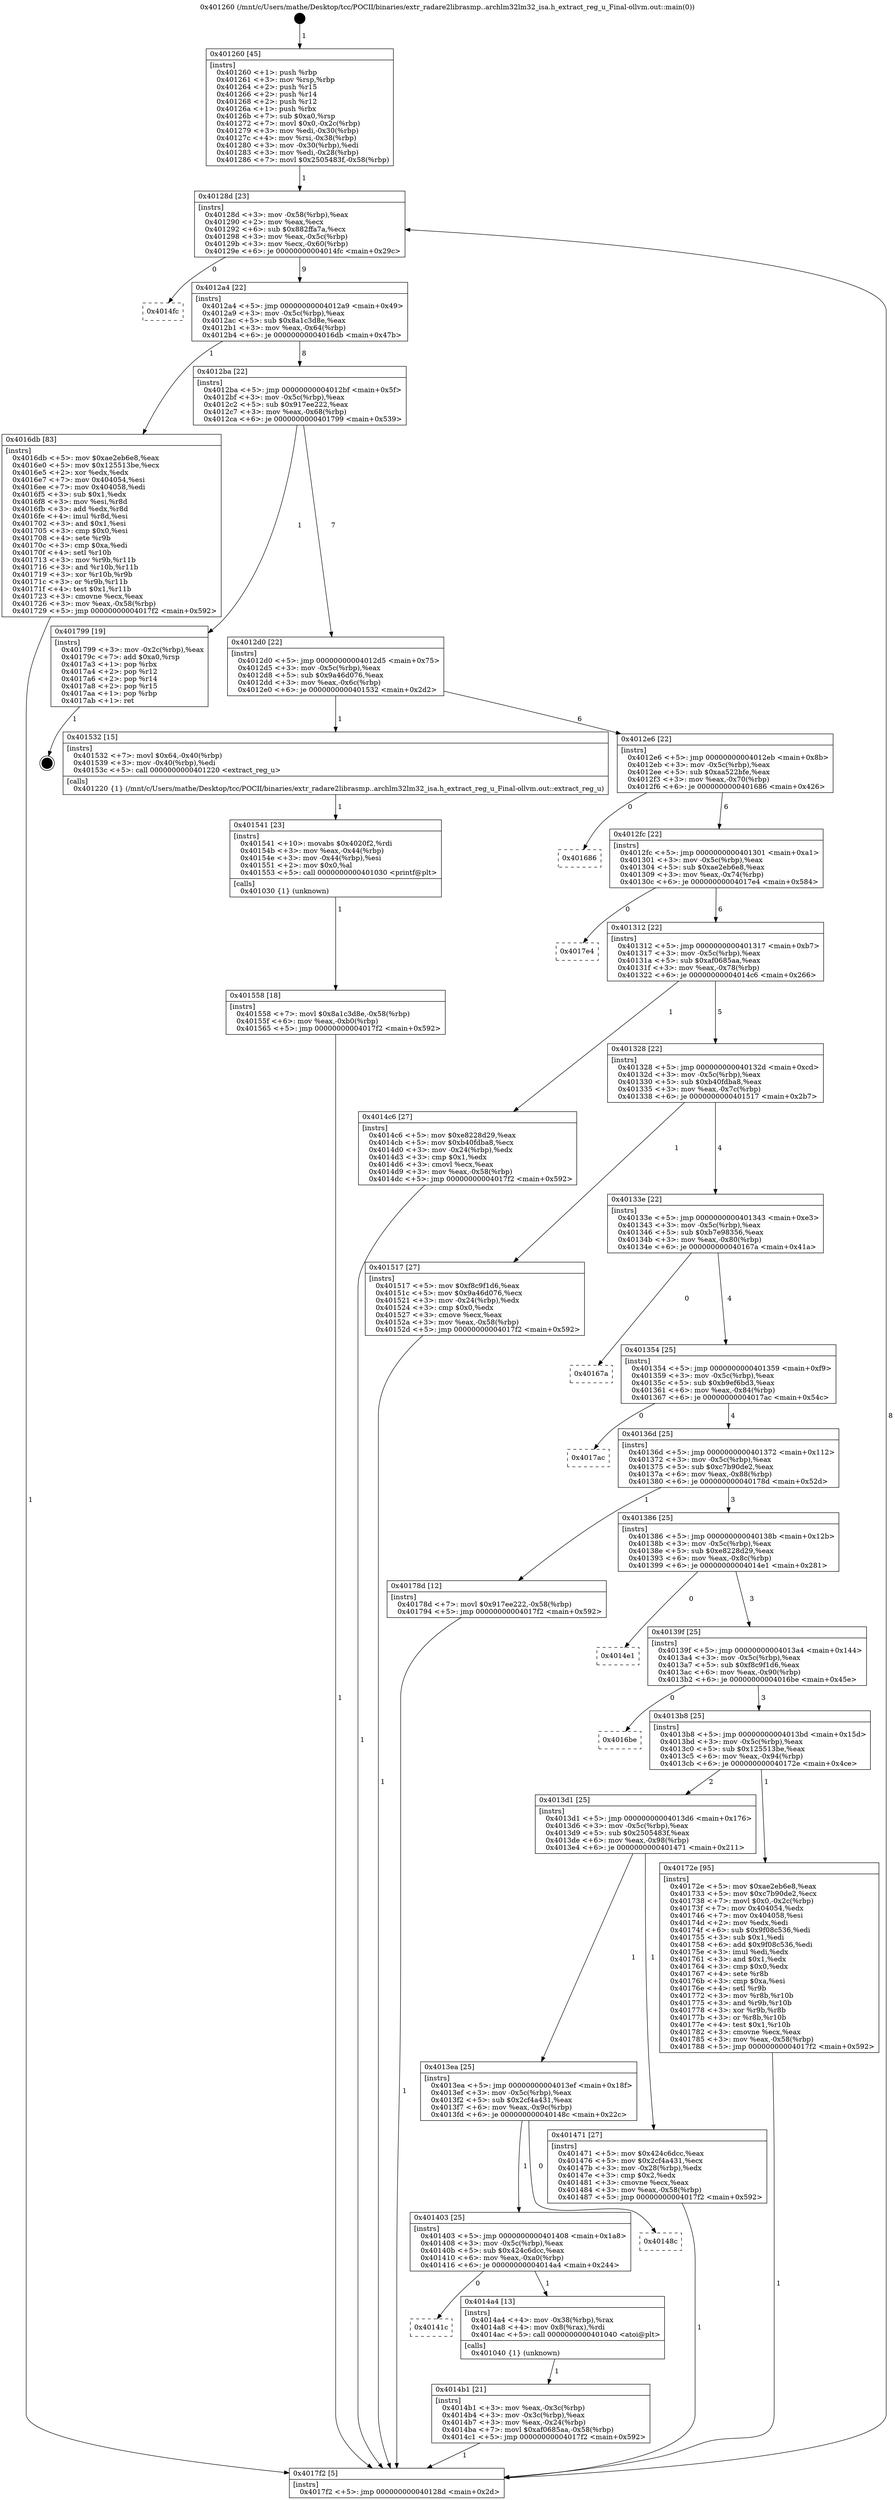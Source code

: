 digraph "0x401260" {
  label = "0x401260 (/mnt/c/Users/mathe/Desktop/tcc/POCII/binaries/extr_radare2librasmp..archlm32lm32_isa.h_extract_reg_u_Final-ollvm.out::main(0))"
  labelloc = "t"
  node[shape=record]

  Entry [label="",width=0.3,height=0.3,shape=circle,fillcolor=black,style=filled]
  "0x40128d" [label="{
     0x40128d [23]\l
     | [instrs]\l
     &nbsp;&nbsp;0x40128d \<+3\>: mov -0x58(%rbp),%eax\l
     &nbsp;&nbsp;0x401290 \<+2\>: mov %eax,%ecx\l
     &nbsp;&nbsp;0x401292 \<+6\>: sub $0x882ffa7a,%ecx\l
     &nbsp;&nbsp;0x401298 \<+3\>: mov %eax,-0x5c(%rbp)\l
     &nbsp;&nbsp;0x40129b \<+3\>: mov %ecx,-0x60(%rbp)\l
     &nbsp;&nbsp;0x40129e \<+6\>: je 00000000004014fc \<main+0x29c\>\l
  }"]
  "0x4014fc" [label="{
     0x4014fc\l
  }", style=dashed]
  "0x4012a4" [label="{
     0x4012a4 [22]\l
     | [instrs]\l
     &nbsp;&nbsp;0x4012a4 \<+5\>: jmp 00000000004012a9 \<main+0x49\>\l
     &nbsp;&nbsp;0x4012a9 \<+3\>: mov -0x5c(%rbp),%eax\l
     &nbsp;&nbsp;0x4012ac \<+5\>: sub $0x8a1c3d8e,%eax\l
     &nbsp;&nbsp;0x4012b1 \<+3\>: mov %eax,-0x64(%rbp)\l
     &nbsp;&nbsp;0x4012b4 \<+6\>: je 00000000004016db \<main+0x47b\>\l
  }"]
  Exit [label="",width=0.3,height=0.3,shape=circle,fillcolor=black,style=filled,peripheries=2]
  "0x4016db" [label="{
     0x4016db [83]\l
     | [instrs]\l
     &nbsp;&nbsp;0x4016db \<+5\>: mov $0xae2eb6e8,%eax\l
     &nbsp;&nbsp;0x4016e0 \<+5\>: mov $0x125513be,%ecx\l
     &nbsp;&nbsp;0x4016e5 \<+2\>: xor %edx,%edx\l
     &nbsp;&nbsp;0x4016e7 \<+7\>: mov 0x404054,%esi\l
     &nbsp;&nbsp;0x4016ee \<+7\>: mov 0x404058,%edi\l
     &nbsp;&nbsp;0x4016f5 \<+3\>: sub $0x1,%edx\l
     &nbsp;&nbsp;0x4016f8 \<+3\>: mov %esi,%r8d\l
     &nbsp;&nbsp;0x4016fb \<+3\>: add %edx,%r8d\l
     &nbsp;&nbsp;0x4016fe \<+4\>: imul %r8d,%esi\l
     &nbsp;&nbsp;0x401702 \<+3\>: and $0x1,%esi\l
     &nbsp;&nbsp;0x401705 \<+3\>: cmp $0x0,%esi\l
     &nbsp;&nbsp;0x401708 \<+4\>: sete %r9b\l
     &nbsp;&nbsp;0x40170c \<+3\>: cmp $0xa,%edi\l
     &nbsp;&nbsp;0x40170f \<+4\>: setl %r10b\l
     &nbsp;&nbsp;0x401713 \<+3\>: mov %r9b,%r11b\l
     &nbsp;&nbsp;0x401716 \<+3\>: and %r10b,%r11b\l
     &nbsp;&nbsp;0x401719 \<+3\>: xor %r10b,%r9b\l
     &nbsp;&nbsp;0x40171c \<+3\>: or %r9b,%r11b\l
     &nbsp;&nbsp;0x40171f \<+4\>: test $0x1,%r11b\l
     &nbsp;&nbsp;0x401723 \<+3\>: cmovne %ecx,%eax\l
     &nbsp;&nbsp;0x401726 \<+3\>: mov %eax,-0x58(%rbp)\l
     &nbsp;&nbsp;0x401729 \<+5\>: jmp 00000000004017f2 \<main+0x592\>\l
  }"]
  "0x4012ba" [label="{
     0x4012ba [22]\l
     | [instrs]\l
     &nbsp;&nbsp;0x4012ba \<+5\>: jmp 00000000004012bf \<main+0x5f\>\l
     &nbsp;&nbsp;0x4012bf \<+3\>: mov -0x5c(%rbp),%eax\l
     &nbsp;&nbsp;0x4012c2 \<+5\>: sub $0x917ee222,%eax\l
     &nbsp;&nbsp;0x4012c7 \<+3\>: mov %eax,-0x68(%rbp)\l
     &nbsp;&nbsp;0x4012ca \<+6\>: je 0000000000401799 \<main+0x539\>\l
  }"]
  "0x401558" [label="{
     0x401558 [18]\l
     | [instrs]\l
     &nbsp;&nbsp;0x401558 \<+7\>: movl $0x8a1c3d8e,-0x58(%rbp)\l
     &nbsp;&nbsp;0x40155f \<+6\>: mov %eax,-0xb0(%rbp)\l
     &nbsp;&nbsp;0x401565 \<+5\>: jmp 00000000004017f2 \<main+0x592\>\l
  }"]
  "0x401799" [label="{
     0x401799 [19]\l
     | [instrs]\l
     &nbsp;&nbsp;0x401799 \<+3\>: mov -0x2c(%rbp),%eax\l
     &nbsp;&nbsp;0x40179c \<+7\>: add $0xa0,%rsp\l
     &nbsp;&nbsp;0x4017a3 \<+1\>: pop %rbx\l
     &nbsp;&nbsp;0x4017a4 \<+2\>: pop %r12\l
     &nbsp;&nbsp;0x4017a6 \<+2\>: pop %r14\l
     &nbsp;&nbsp;0x4017a8 \<+2\>: pop %r15\l
     &nbsp;&nbsp;0x4017aa \<+1\>: pop %rbp\l
     &nbsp;&nbsp;0x4017ab \<+1\>: ret\l
  }"]
  "0x4012d0" [label="{
     0x4012d0 [22]\l
     | [instrs]\l
     &nbsp;&nbsp;0x4012d0 \<+5\>: jmp 00000000004012d5 \<main+0x75\>\l
     &nbsp;&nbsp;0x4012d5 \<+3\>: mov -0x5c(%rbp),%eax\l
     &nbsp;&nbsp;0x4012d8 \<+5\>: sub $0x9a46d076,%eax\l
     &nbsp;&nbsp;0x4012dd \<+3\>: mov %eax,-0x6c(%rbp)\l
     &nbsp;&nbsp;0x4012e0 \<+6\>: je 0000000000401532 \<main+0x2d2\>\l
  }"]
  "0x401541" [label="{
     0x401541 [23]\l
     | [instrs]\l
     &nbsp;&nbsp;0x401541 \<+10\>: movabs $0x4020f2,%rdi\l
     &nbsp;&nbsp;0x40154b \<+3\>: mov %eax,-0x44(%rbp)\l
     &nbsp;&nbsp;0x40154e \<+3\>: mov -0x44(%rbp),%esi\l
     &nbsp;&nbsp;0x401551 \<+2\>: mov $0x0,%al\l
     &nbsp;&nbsp;0x401553 \<+5\>: call 0000000000401030 \<printf@plt\>\l
     | [calls]\l
     &nbsp;&nbsp;0x401030 \{1\} (unknown)\l
  }"]
  "0x401532" [label="{
     0x401532 [15]\l
     | [instrs]\l
     &nbsp;&nbsp;0x401532 \<+7\>: movl $0x64,-0x40(%rbp)\l
     &nbsp;&nbsp;0x401539 \<+3\>: mov -0x40(%rbp),%edi\l
     &nbsp;&nbsp;0x40153c \<+5\>: call 0000000000401220 \<extract_reg_u\>\l
     | [calls]\l
     &nbsp;&nbsp;0x401220 \{1\} (/mnt/c/Users/mathe/Desktop/tcc/POCII/binaries/extr_radare2librasmp..archlm32lm32_isa.h_extract_reg_u_Final-ollvm.out::extract_reg_u)\l
  }"]
  "0x4012e6" [label="{
     0x4012e6 [22]\l
     | [instrs]\l
     &nbsp;&nbsp;0x4012e6 \<+5\>: jmp 00000000004012eb \<main+0x8b\>\l
     &nbsp;&nbsp;0x4012eb \<+3\>: mov -0x5c(%rbp),%eax\l
     &nbsp;&nbsp;0x4012ee \<+5\>: sub $0xaa522bfe,%eax\l
     &nbsp;&nbsp;0x4012f3 \<+3\>: mov %eax,-0x70(%rbp)\l
     &nbsp;&nbsp;0x4012f6 \<+6\>: je 0000000000401686 \<main+0x426\>\l
  }"]
  "0x4014b1" [label="{
     0x4014b1 [21]\l
     | [instrs]\l
     &nbsp;&nbsp;0x4014b1 \<+3\>: mov %eax,-0x3c(%rbp)\l
     &nbsp;&nbsp;0x4014b4 \<+3\>: mov -0x3c(%rbp),%eax\l
     &nbsp;&nbsp;0x4014b7 \<+3\>: mov %eax,-0x24(%rbp)\l
     &nbsp;&nbsp;0x4014ba \<+7\>: movl $0xaf0685aa,-0x58(%rbp)\l
     &nbsp;&nbsp;0x4014c1 \<+5\>: jmp 00000000004017f2 \<main+0x592\>\l
  }"]
  "0x401686" [label="{
     0x401686\l
  }", style=dashed]
  "0x4012fc" [label="{
     0x4012fc [22]\l
     | [instrs]\l
     &nbsp;&nbsp;0x4012fc \<+5\>: jmp 0000000000401301 \<main+0xa1\>\l
     &nbsp;&nbsp;0x401301 \<+3\>: mov -0x5c(%rbp),%eax\l
     &nbsp;&nbsp;0x401304 \<+5\>: sub $0xae2eb6e8,%eax\l
     &nbsp;&nbsp;0x401309 \<+3\>: mov %eax,-0x74(%rbp)\l
     &nbsp;&nbsp;0x40130c \<+6\>: je 00000000004017e4 \<main+0x584\>\l
  }"]
  "0x40141c" [label="{
     0x40141c\l
  }", style=dashed]
  "0x4017e4" [label="{
     0x4017e4\l
  }", style=dashed]
  "0x401312" [label="{
     0x401312 [22]\l
     | [instrs]\l
     &nbsp;&nbsp;0x401312 \<+5\>: jmp 0000000000401317 \<main+0xb7\>\l
     &nbsp;&nbsp;0x401317 \<+3\>: mov -0x5c(%rbp),%eax\l
     &nbsp;&nbsp;0x40131a \<+5\>: sub $0xaf0685aa,%eax\l
     &nbsp;&nbsp;0x40131f \<+3\>: mov %eax,-0x78(%rbp)\l
     &nbsp;&nbsp;0x401322 \<+6\>: je 00000000004014c6 \<main+0x266\>\l
  }"]
  "0x4014a4" [label="{
     0x4014a4 [13]\l
     | [instrs]\l
     &nbsp;&nbsp;0x4014a4 \<+4\>: mov -0x38(%rbp),%rax\l
     &nbsp;&nbsp;0x4014a8 \<+4\>: mov 0x8(%rax),%rdi\l
     &nbsp;&nbsp;0x4014ac \<+5\>: call 0000000000401040 \<atoi@plt\>\l
     | [calls]\l
     &nbsp;&nbsp;0x401040 \{1\} (unknown)\l
  }"]
  "0x4014c6" [label="{
     0x4014c6 [27]\l
     | [instrs]\l
     &nbsp;&nbsp;0x4014c6 \<+5\>: mov $0xe8228d29,%eax\l
     &nbsp;&nbsp;0x4014cb \<+5\>: mov $0xb40fdba8,%ecx\l
     &nbsp;&nbsp;0x4014d0 \<+3\>: mov -0x24(%rbp),%edx\l
     &nbsp;&nbsp;0x4014d3 \<+3\>: cmp $0x1,%edx\l
     &nbsp;&nbsp;0x4014d6 \<+3\>: cmovl %ecx,%eax\l
     &nbsp;&nbsp;0x4014d9 \<+3\>: mov %eax,-0x58(%rbp)\l
     &nbsp;&nbsp;0x4014dc \<+5\>: jmp 00000000004017f2 \<main+0x592\>\l
  }"]
  "0x401328" [label="{
     0x401328 [22]\l
     | [instrs]\l
     &nbsp;&nbsp;0x401328 \<+5\>: jmp 000000000040132d \<main+0xcd\>\l
     &nbsp;&nbsp;0x40132d \<+3\>: mov -0x5c(%rbp),%eax\l
     &nbsp;&nbsp;0x401330 \<+5\>: sub $0xb40fdba8,%eax\l
     &nbsp;&nbsp;0x401335 \<+3\>: mov %eax,-0x7c(%rbp)\l
     &nbsp;&nbsp;0x401338 \<+6\>: je 0000000000401517 \<main+0x2b7\>\l
  }"]
  "0x401403" [label="{
     0x401403 [25]\l
     | [instrs]\l
     &nbsp;&nbsp;0x401403 \<+5\>: jmp 0000000000401408 \<main+0x1a8\>\l
     &nbsp;&nbsp;0x401408 \<+3\>: mov -0x5c(%rbp),%eax\l
     &nbsp;&nbsp;0x40140b \<+5\>: sub $0x424c6dcc,%eax\l
     &nbsp;&nbsp;0x401410 \<+6\>: mov %eax,-0xa0(%rbp)\l
     &nbsp;&nbsp;0x401416 \<+6\>: je 00000000004014a4 \<main+0x244\>\l
  }"]
  "0x401517" [label="{
     0x401517 [27]\l
     | [instrs]\l
     &nbsp;&nbsp;0x401517 \<+5\>: mov $0xf8c9f1d6,%eax\l
     &nbsp;&nbsp;0x40151c \<+5\>: mov $0x9a46d076,%ecx\l
     &nbsp;&nbsp;0x401521 \<+3\>: mov -0x24(%rbp),%edx\l
     &nbsp;&nbsp;0x401524 \<+3\>: cmp $0x0,%edx\l
     &nbsp;&nbsp;0x401527 \<+3\>: cmove %ecx,%eax\l
     &nbsp;&nbsp;0x40152a \<+3\>: mov %eax,-0x58(%rbp)\l
     &nbsp;&nbsp;0x40152d \<+5\>: jmp 00000000004017f2 \<main+0x592\>\l
  }"]
  "0x40133e" [label="{
     0x40133e [22]\l
     | [instrs]\l
     &nbsp;&nbsp;0x40133e \<+5\>: jmp 0000000000401343 \<main+0xe3\>\l
     &nbsp;&nbsp;0x401343 \<+3\>: mov -0x5c(%rbp),%eax\l
     &nbsp;&nbsp;0x401346 \<+5\>: sub $0xb7e98356,%eax\l
     &nbsp;&nbsp;0x40134b \<+3\>: mov %eax,-0x80(%rbp)\l
     &nbsp;&nbsp;0x40134e \<+6\>: je 000000000040167a \<main+0x41a\>\l
  }"]
  "0x40148c" [label="{
     0x40148c\l
  }", style=dashed]
  "0x40167a" [label="{
     0x40167a\l
  }", style=dashed]
  "0x401354" [label="{
     0x401354 [25]\l
     | [instrs]\l
     &nbsp;&nbsp;0x401354 \<+5\>: jmp 0000000000401359 \<main+0xf9\>\l
     &nbsp;&nbsp;0x401359 \<+3\>: mov -0x5c(%rbp),%eax\l
     &nbsp;&nbsp;0x40135c \<+5\>: sub $0xb9ef6bd3,%eax\l
     &nbsp;&nbsp;0x401361 \<+6\>: mov %eax,-0x84(%rbp)\l
     &nbsp;&nbsp;0x401367 \<+6\>: je 00000000004017ac \<main+0x54c\>\l
  }"]
  "0x401260" [label="{
     0x401260 [45]\l
     | [instrs]\l
     &nbsp;&nbsp;0x401260 \<+1\>: push %rbp\l
     &nbsp;&nbsp;0x401261 \<+3\>: mov %rsp,%rbp\l
     &nbsp;&nbsp;0x401264 \<+2\>: push %r15\l
     &nbsp;&nbsp;0x401266 \<+2\>: push %r14\l
     &nbsp;&nbsp;0x401268 \<+2\>: push %r12\l
     &nbsp;&nbsp;0x40126a \<+1\>: push %rbx\l
     &nbsp;&nbsp;0x40126b \<+7\>: sub $0xa0,%rsp\l
     &nbsp;&nbsp;0x401272 \<+7\>: movl $0x0,-0x2c(%rbp)\l
     &nbsp;&nbsp;0x401279 \<+3\>: mov %edi,-0x30(%rbp)\l
     &nbsp;&nbsp;0x40127c \<+4\>: mov %rsi,-0x38(%rbp)\l
     &nbsp;&nbsp;0x401280 \<+3\>: mov -0x30(%rbp),%edi\l
     &nbsp;&nbsp;0x401283 \<+3\>: mov %edi,-0x28(%rbp)\l
     &nbsp;&nbsp;0x401286 \<+7\>: movl $0x2505483f,-0x58(%rbp)\l
  }"]
  "0x4017ac" [label="{
     0x4017ac\l
  }", style=dashed]
  "0x40136d" [label="{
     0x40136d [25]\l
     | [instrs]\l
     &nbsp;&nbsp;0x40136d \<+5\>: jmp 0000000000401372 \<main+0x112\>\l
     &nbsp;&nbsp;0x401372 \<+3\>: mov -0x5c(%rbp),%eax\l
     &nbsp;&nbsp;0x401375 \<+5\>: sub $0xc7b90de2,%eax\l
     &nbsp;&nbsp;0x40137a \<+6\>: mov %eax,-0x88(%rbp)\l
     &nbsp;&nbsp;0x401380 \<+6\>: je 000000000040178d \<main+0x52d\>\l
  }"]
  "0x4017f2" [label="{
     0x4017f2 [5]\l
     | [instrs]\l
     &nbsp;&nbsp;0x4017f2 \<+5\>: jmp 000000000040128d \<main+0x2d\>\l
  }"]
  "0x40178d" [label="{
     0x40178d [12]\l
     | [instrs]\l
     &nbsp;&nbsp;0x40178d \<+7\>: movl $0x917ee222,-0x58(%rbp)\l
     &nbsp;&nbsp;0x401794 \<+5\>: jmp 00000000004017f2 \<main+0x592\>\l
  }"]
  "0x401386" [label="{
     0x401386 [25]\l
     | [instrs]\l
     &nbsp;&nbsp;0x401386 \<+5\>: jmp 000000000040138b \<main+0x12b\>\l
     &nbsp;&nbsp;0x40138b \<+3\>: mov -0x5c(%rbp),%eax\l
     &nbsp;&nbsp;0x40138e \<+5\>: sub $0xe8228d29,%eax\l
     &nbsp;&nbsp;0x401393 \<+6\>: mov %eax,-0x8c(%rbp)\l
     &nbsp;&nbsp;0x401399 \<+6\>: je 00000000004014e1 \<main+0x281\>\l
  }"]
  "0x4013ea" [label="{
     0x4013ea [25]\l
     | [instrs]\l
     &nbsp;&nbsp;0x4013ea \<+5\>: jmp 00000000004013ef \<main+0x18f\>\l
     &nbsp;&nbsp;0x4013ef \<+3\>: mov -0x5c(%rbp),%eax\l
     &nbsp;&nbsp;0x4013f2 \<+5\>: sub $0x2cf4a431,%eax\l
     &nbsp;&nbsp;0x4013f7 \<+6\>: mov %eax,-0x9c(%rbp)\l
     &nbsp;&nbsp;0x4013fd \<+6\>: je 000000000040148c \<main+0x22c\>\l
  }"]
  "0x4014e1" [label="{
     0x4014e1\l
  }", style=dashed]
  "0x40139f" [label="{
     0x40139f [25]\l
     | [instrs]\l
     &nbsp;&nbsp;0x40139f \<+5\>: jmp 00000000004013a4 \<main+0x144\>\l
     &nbsp;&nbsp;0x4013a4 \<+3\>: mov -0x5c(%rbp),%eax\l
     &nbsp;&nbsp;0x4013a7 \<+5\>: sub $0xf8c9f1d6,%eax\l
     &nbsp;&nbsp;0x4013ac \<+6\>: mov %eax,-0x90(%rbp)\l
     &nbsp;&nbsp;0x4013b2 \<+6\>: je 00000000004016be \<main+0x45e\>\l
  }"]
  "0x401471" [label="{
     0x401471 [27]\l
     | [instrs]\l
     &nbsp;&nbsp;0x401471 \<+5\>: mov $0x424c6dcc,%eax\l
     &nbsp;&nbsp;0x401476 \<+5\>: mov $0x2cf4a431,%ecx\l
     &nbsp;&nbsp;0x40147b \<+3\>: mov -0x28(%rbp),%edx\l
     &nbsp;&nbsp;0x40147e \<+3\>: cmp $0x2,%edx\l
     &nbsp;&nbsp;0x401481 \<+3\>: cmovne %ecx,%eax\l
     &nbsp;&nbsp;0x401484 \<+3\>: mov %eax,-0x58(%rbp)\l
     &nbsp;&nbsp;0x401487 \<+5\>: jmp 00000000004017f2 \<main+0x592\>\l
  }"]
  "0x4016be" [label="{
     0x4016be\l
  }", style=dashed]
  "0x4013b8" [label="{
     0x4013b8 [25]\l
     | [instrs]\l
     &nbsp;&nbsp;0x4013b8 \<+5\>: jmp 00000000004013bd \<main+0x15d\>\l
     &nbsp;&nbsp;0x4013bd \<+3\>: mov -0x5c(%rbp),%eax\l
     &nbsp;&nbsp;0x4013c0 \<+5\>: sub $0x125513be,%eax\l
     &nbsp;&nbsp;0x4013c5 \<+6\>: mov %eax,-0x94(%rbp)\l
     &nbsp;&nbsp;0x4013cb \<+6\>: je 000000000040172e \<main+0x4ce\>\l
  }"]
  "0x4013d1" [label="{
     0x4013d1 [25]\l
     | [instrs]\l
     &nbsp;&nbsp;0x4013d1 \<+5\>: jmp 00000000004013d6 \<main+0x176\>\l
     &nbsp;&nbsp;0x4013d6 \<+3\>: mov -0x5c(%rbp),%eax\l
     &nbsp;&nbsp;0x4013d9 \<+5\>: sub $0x2505483f,%eax\l
     &nbsp;&nbsp;0x4013de \<+6\>: mov %eax,-0x98(%rbp)\l
     &nbsp;&nbsp;0x4013e4 \<+6\>: je 0000000000401471 \<main+0x211\>\l
  }"]
  "0x40172e" [label="{
     0x40172e [95]\l
     | [instrs]\l
     &nbsp;&nbsp;0x40172e \<+5\>: mov $0xae2eb6e8,%eax\l
     &nbsp;&nbsp;0x401733 \<+5\>: mov $0xc7b90de2,%ecx\l
     &nbsp;&nbsp;0x401738 \<+7\>: movl $0x0,-0x2c(%rbp)\l
     &nbsp;&nbsp;0x40173f \<+7\>: mov 0x404054,%edx\l
     &nbsp;&nbsp;0x401746 \<+7\>: mov 0x404058,%esi\l
     &nbsp;&nbsp;0x40174d \<+2\>: mov %edx,%edi\l
     &nbsp;&nbsp;0x40174f \<+6\>: sub $0x9f08c536,%edi\l
     &nbsp;&nbsp;0x401755 \<+3\>: sub $0x1,%edi\l
     &nbsp;&nbsp;0x401758 \<+6\>: add $0x9f08c536,%edi\l
     &nbsp;&nbsp;0x40175e \<+3\>: imul %edi,%edx\l
     &nbsp;&nbsp;0x401761 \<+3\>: and $0x1,%edx\l
     &nbsp;&nbsp;0x401764 \<+3\>: cmp $0x0,%edx\l
     &nbsp;&nbsp;0x401767 \<+4\>: sete %r8b\l
     &nbsp;&nbsp;0x40176b \<+3\>: cmp $0xa,%esi\l
     &nbsp;&nbsp;0x40176e \<+4\>: setl %r9b\l
     &nbsp;&nbsp;0x401772 \<+3\>: mov %r8b,%r10b\l
     &nbsp;&nbsp;0x401775 \<+3\>: and %r9b,%r10b\l
     &nbsp;&nbsp;0x401778 \<+3\>: xor %r9b,%r8b\l
     &nbsp;&nbsp;0x40177b \<+3\>: or %r8b,%r10b\l
     &nbsp;&nbsp;0x40177e \<+4\>: test $0x1,%r10b\l
     &nbsp;&nbsp;0x401782 \<+3\>: cmovne %ecx,%eax\l
     &nbsp;&nbsp;0x401785 \<+3\>: mov %eax,-0x58(%rbp)\l
     &nbsp;&nbsp;0x401788 \<+5\>: jmp 00000000004017f2 \<main+0x592\>\l
  }"]
  Entry -> "0x401260" [label=" 1"]
  "0x40128d" -> "0x4014fc" [label=" 0"]
  "0x40128d" -> "0x4012a4" [label=" 9"]
  "0x401799" -> Exit [label=" 1"]
  "0x4012a4" -> "0x4016db" [label=" 1"]
  "0x4012a4" -> "0x4012ba" [label=" 8"]
  "0x40178d" -> "0x4017f2" [label=" 1"]
  "0x4012ba" -> "0x401799" [label=" 1"]
  "0x4012ba" -> "0x4012d0" [label=" 7"]
  "0x40172e" -> "0x4017f2" [label=" 1"]
  "0x4012d0" -> "0x401532" [label=" 1"]
  "0x4012d0" -> "0x4012e6" [label=" 6"]
  "0x4016db" -> "0x4017f2" [label=" 1"]
  "0x4012e6" -> "0x401686" [label=" 0"]
  "0x4012e6" -> "0x4012fc" [label=" 6"]
  "0x401558" -> "0x4017f2" [label=" 1"]
  "0x4012fc" -> "0x4017e4" [label=" 0"]
  "0x4012fc" -> "0x401312" [label=" 6"]
  "0x401541" -> "0x401558" [label=" 1"]
  "0x401312" -> "0x4014c6" [label=" 1"]
  "0x401312" -> "0x401328" [label=" 5"]
  "0x401532" -> "0x401541" [label=" 1"]
  "0x401328" -> "0x401517" [label=" 1"]
  "0x401328" -> "0x40133e" [label=" 4"]
  "0x4014c6" -> "0x4017f2" [label=" 1"]
  "0x40133e" -> "0x40167a" [label=" 0"]
  "0x40133e" -> "0x401354" [label=" 4"]
  "0x4014b1" -> "0x4017f2" [label=" 1"]
  "0x401354" -> "0x4017ac" [label=" 0"]
  "0x401354" -> "0x40136d" [label=" 4"]
  "0x401403" -> "0x40141c" [label=" 0"]
  "0x40136d" -> "0x40178d" [label=" 1"]
  "0x40136d" -> "0x401386" [label=" 3"]
  "0x401403" -> "0x4014a4" [label=" 1"]
  "0x401386" -> "0x4014e1" [label=" 0"]
  "0x401386" -> "0x40139f" [label=" 3"]
  "0x401517" -> "0x4017f2" [label=" 1"]
  "0x40139f" -> "0x4016be" [label=" 0"]
  "0x40139f" -> "0x4013b8" [label=" 3"]
  "0x4013ea" -> "0x401403" [label=" 1"]
  "0x4013b8" -> "0x40172e" [label=" 1"]
  "0x4013b8" -> "0x4013d1" [label=" 2"]
  "0x4013ea" -> "0x40148c" [label=" 0"]
  "0x4013d1" -> "0x401471" [label=" 1"]
  "0x4013d1" -> "0x4013ea" [label=" 1"]
  "0x401471" -> "0x4017f2" [label=" 1"]
  "0x401260" -> "0x40128d" [label=" 1"]
  "0x4017f2" -> "0x40128d" [label=" 8"]
  "0x4014a4" -> "0x4014b1" [label=" 1"]
}
